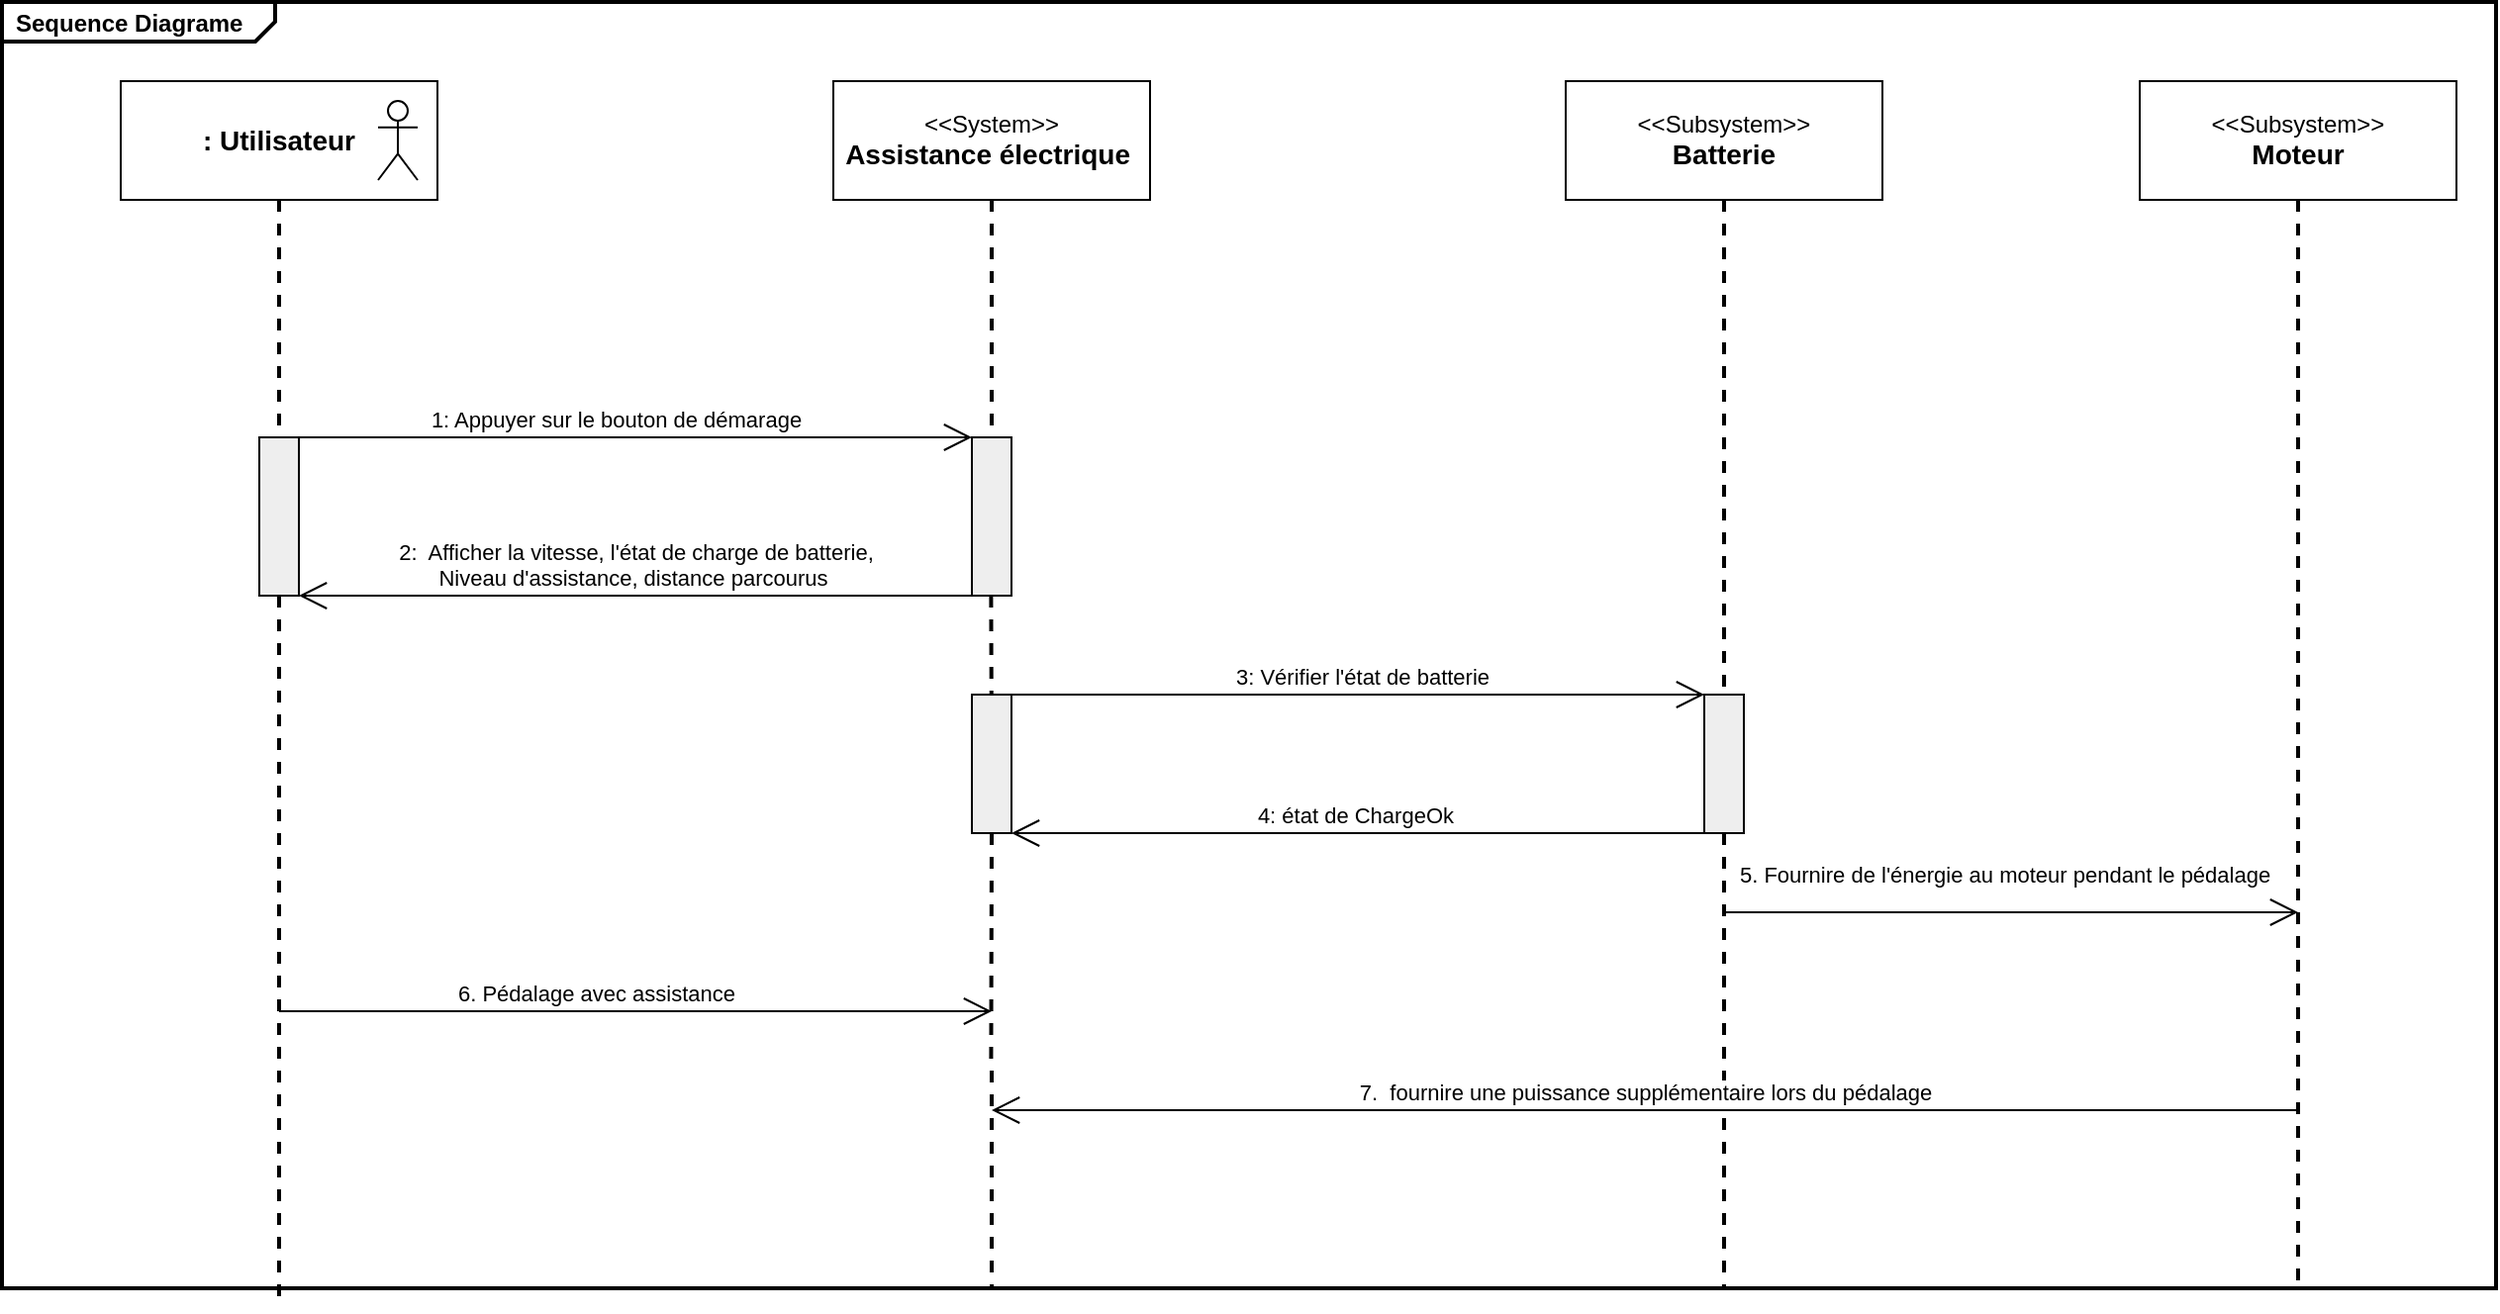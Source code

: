 <mxfile version="22.1.18" type="github">
  <diagram name="Page-1" id="OrSv6cPTH5LckUa_HxwH">
    <mxGraphModel dx="1444" dy="3100" grid="1" gridSize="10" guides="1" tooltips="1" connect="1" arrows="1" fold="1" page="1" pageScale="1" pageWidth="1654" pageHeight="2336" math="0" shadow="0">
      <root>
        <mxCell id="0" />
        <mxCell id="1" parent="0" />
        <mxCell id="ySYXh1dYqC50XZqm5phq-6" value="&lt;p style=&quot;margin:0px;margin-top:4px;margin-left:7px;text-align:left;&quot;&gt;&lt;b&gt;Sequence Diagrame&amp;nbsp;&lt;/b&gt;&lt;/p&gt;" style="html=1;shape=mxgraph.sysml.package;overflow=fill;labelX=138;strokeWidth=2;align=center;fillColor=none;" vertex="1" parent="1">
          <mxGeometry x="90" y="-2290" width="1260" height="650" as="geometry" />
        </mxCell>
        <mxCell id="birgMrSsoCt3yu_jcz52-56" value="2:&amp;nbsp; Afficher la vitesse, l&#39;état de charge de batterie, &lt;br&gt;Niveau d&#39;assistance,&amp;nbsp;distance parcourus&amp;nbsp;" style="edgeStyle=none;html=1;endArrow=open;endSize=12;verticalAlign=bottom;rounded=0;entryX=1;entryY=1;entryDx=0;entryDy=0;exitX=0;exitY=1;exitDx=0;exitDy=0;" parent="1" target="birgMrSsoCt3yu_jcz52-33" edge="1" source="birgMrSsoCt3yu_jcz52-57">
          <mxGeometry width="160" relative="1" as="geometry">
            <mxPoint x="840" y="-1990" as="sourcePoint" />
            <mxPoint x="250" y="-2020" as="targetPoint" />
            <mxPoint as="offset" />
          </mxGeometry>
        </mxCell>
        <mxCell id="birgMrSsoCt3yu_jcz52-1" value="&lt;b&gt;&lt;font style=&quot;font-size: 14px;&quot;&gt;: Utilisateur&lt;/font&gt;&lt;/b&gt;" style="shape=rect;html=1;whiteSpace=wrap;align=center;" parent="1" vertex="1">
          <mxGeometry x="150" y="-2250" width="160" height="60" as="geometry" />
        </mxCell>
        <mxCell id="birgMrSsoCt3yu_jcz52-4" value="" style="edgeStyle=none;html=1;endArrow=none;align=center;verticalAlign=bottom;exitX=0.5;exitY=1;rounded=0;strokeWidth=2;dashed=1;" parent="1" edge="1">
          <mxGeometry x="1" relative="1" as="geometry">
            <mxPoint x="590" y="-1640" as="targetPoint" />
            <mxPoint x="590.0" y="-1750" as="sourcePoint" />
          </mxGeometry>
        </mxCell>
        <mxCell id="birgMrSsoCt3yu_jcz52-5" value="&amp;lt;&amp;lt;Subsystem&amp;gt;&amp;gt;&lt;br&gt;&lt;b&gt;&lt;font style=&quot;font-size: 14px;&quot;&gt;Moteur&lt;/font&gt;&lt;/b&gt;" style="shape=rect;html=1;whiteSpace=wrap;align=center;" parent="1" vertex="1">
          <mxGeometry x="1170" y="-2250" width="160" height="60" as="geometry" />
        </mxCell>
        <mxCell id="birgMrSsoCt3yu_jcz52-6" value="" style="edgeStyle=none;html=1;endArrow=none;align=center;verticalAlign=bottom;exitX=0.5;exitY=1;rounded=0;exitDx=0;exitDy=0;strokeWidth=2;dashed=1;" parent="1" edge="1">
          <mxGeometry x="1" relative="1" as="geometry">
            <mxPoint x="1250" y="-1640" as="targetPoint" />
            <mxPoint x="1250" y="-2190" as="sourcePoint" />
          </mxGeometry>
        </mxCell>
        <mxCell id="birgMrSsoCt3yu_jcz52-7" value="&amp;lt;&amp;lt;Subsystem&amp;gt;&amp;gt;&lt;br&gt;&lt;b&gt;&lt;font style=&quot;font-size: 14px;&quot;&gt;Batterie&lt;/font&gt;&lt;/b&gt;" style="shape=rect;html=1;whiteSpace=wrap;align=center;" parent="1" vertex="1">
          <mxGeometry x="880" y="-2250" width="160" height="60" as="geometry" />
        </mxCell>
        <mxCell id="birgMrSsoCt3yu_jcz52-8" value="" style="edgeStyle=none;html=1;endArrow=none;align=center;verticalAlign=bottom;exitX=0.5;exitY=1;rounded=0;strokeWidth=2;dashed=1;" parent="1" source="birgMrSsoCt3yu_jcz52-69" edge="1">
          <mxGeometry x="1" relative="1" as="geometry">
            <mxPoint x="960" y="-1640" as="targetPoint" />
          </mxGeometry>
        </mxCell>
        <mxCell id="birgMrSsoCt3yu_jcz52-34" value="" style="edgeStyle=none;html=1;endArrow=none;align=center;verticalAlign=bottom;exitX=0.5;exitY=1;rounded=0;strokeWidth=2;dashed=1;" parent="1" source="birgMrSsoCt3yu_jcz52-1" target="birgMrSsoCt3yu_jcz52-33" edge="1">
          <mxGeometry x="1" relative="1" as="geometry">
            <mxPoint x="230" y="-1670" as="targetPoint" />
            <mxPoint x="230" y="-2030" as="sourcePoint" />
          </mxGeometry>
        </mxCell>
        <mxCell id="birgMrSsoCt3yu_jcz52-33" value="" style="shape=rect;html=1;fillColor=#eeeeee;" parent="1" vertex="1">
          <mxGeometry x="220" y="-2070" width="20" height="80" as="geometry" />
        </mxCell>
        <mxCell id="birgMrSsoCt3yu_jcz52-43" value="" style="shape=umlActor;html=1;verticalLabelPosition=bottom;verticalAlign=top;align=center;" parent="1" vertex="1">
          <mxGeometry x="280" y="-2240" width="20" height="40" as="geometry" />
        </mxCell>
        <mxCell id="birgMrSsoCt3yu_jcz52-47" value="&amp;lt;&amp;lt;System&amp;gt;&amp;gt;&lt;br&gt;&lt;b&gt;&lt;font style=&quot;font-size: 14px;&quot;&gt;Assistance électrique&amp;nbsp;&lt;/font&gt;&lt;/b&gt;" style="shape=rect;html=1;whiteSpace=wrap;align=center;" parent="1" vertex="1">
          <mxGeometry x="510" y="-2250" width="160" height="60" as="geometry" />
        </mxCell>
        <mxCell id="birgMrSsoCt3yu_jcz52-54" value="1: Appuyer sur le bouton de démarage" style="edgeStyle=none;html=1;endArrow=open;endSize=12;verticalAlign=bottom;rounded=0;entryX=0;entryY=0;entryDx=0;entryDy=0;" parent="1" target="birgMrSsoCt3yu_jcz52-57" edge="1">
          <mxGeometry x="-0.029" width="160" relative="1" as="geometry">
            <mxPoint x="230" y="-2070" as="sourcePoint" />
            <mxPoint x="840" y="-2070" as="targetPoint" />
            <mxPoint as="offset" />
          </mxGeometry>
        </mxCell>
        <mxCell id="birgMrSsoCt3yu_jcz52-58" value="" style="edgeStyle=none;html=1;endArrow=none;align=center;verticalAlign=bottom;rounded=0;strokeWidth=2;dashed=1;exitX=0.5;exitY=1;exitDx=0;exitDy=0;" parent="1" source="birgMrSsoCt3yu_jcz52-47" target="birgMrSsoCt3yu_jcz52-57" edge="1">
          <mxGeometry x="1" relative="1" as="geometry">
            <mxPoint x="595" y="-1670" as="targetPoint" />
            <mxPoint x="590" y="-2030" as="sourcePoint" />
          </mxGeometry>
        </mxCell>
        <mxCell id="birgMrSsoCt3yu_jcz52-57" value="" style="shape=rect;html=1;fillColor=#eeeeee;" parent="1" vertex="1">
          <mxGeometry x="580" y="-2070" width="20" height="80" as="geometry" />
        </mxCell>
        <mxCell id="birgMrSsoCt3yu_jcz52-59" value="3: Vérifier l&#39;état de batterie" style="edgeStyle=none;html=1;endArrow=open;endSize=12;verticalAlign=bottom;rounded=0;exitX=1;exitY=0;exitDx=0;exitDy=0;entryX=0;entryY=0;entryDx=0;entryDy=0;" parent="1" source="ySYXh1dYqC50XZqm5phq-4" target="birgMrSsoCt3yu_jcz52-69" edge="1">
          <mxGeometry x="0.016" width="160" relative="1" as="geometry">
            <mxPoint x="595" y="-1940" as="sourcePoint" />
            <mxPoint x="750" y="-1940" as="targetPoint" />
            <mxPoint x="-1" as="offset" />
          </mxGeometry>
        </mxCell>
        <mxCell id="birgMrSsoCt3yu_jcz52-60" value="4: état de ChargeOk&amp;nbsp;" style="edgeStyle=none;html=1;endArrow=open;endSize=12;verticalAlign=bottom;rounded=0;entryX=1;entryY=1;entryDx=0;entryDy=0;exitX=0;exitY=1;exitDx=0;exitDy=0;" parent="1" source="birgMrSsoCt3yu_jcz52-69" edge="1">
          <mxGeometry width="160" relative="1" as="geometry">
            <mxPoint x="750" y="-1870" as="sourcePoint" />
            <mxPoint x="600" y="-1870" as="targetPoint" />
            <mxPoint as="offset" />
          </mxGeometry>
        </mxCell>
        <mxCell id="birgMrSsoCt3yu_jcz52-65" value="" style="edgeStyle=none;html=1;endArrow=none;align=center;verticalAlign=bottom;exitX=0.5;exitY=1;rounded=0;strokeWidth=2;dashed=1;" parent="1" source="birgMrSsoCt3yu_jcz52-33" edge="1">
          <mxGeometry x="1" relative="1" as="geometry">
            <mxPoint x="230" y="-1630" as="targetPoint" />
            <mxPoint x="230" y="-1880" as="sourcePoint" />
          </mxGeometry>
        </mxCell>
        <mxCell id="birgMrSsoCt3yu_jcz52-66" value="6. Pédalage avec assistance" style="edgeStyle=none;html=1;endArrow=open;endSize=12;verticalAlign=bottom;rounded=0;" parent="1" edge="1">
          <mxGeometry x="-0.111" width="160" relative="1" as="geometry">
            <mxPoint x="230" y="-1780" as="sourcePoint" />
            <mxPoint x="590" y="-1780" as="targetPoint" />
            <mxPoint as="offset" />
          </mxGeometry>
        </mxCell>
        <mxCell id="birgMrSsoCt3yu_jcz52-68" value="&amp;nbsp;5. Fournire de l&#39;énergie au moteur pendant le pédalage" style="edgeStyle=none;html=1;endArrow=open;endSize=12;verticalAlign=bottom;rounded=0;" parent="1" edge="1">
          <mxGeometry x="-0.035" y="10" width="160" relative="1" as="geometry">
            <mxPoint x="960" y="-1830" as="sourcePoint" />
            <mxPoint x="1250" y="-1830" as="targetPoint" />
            <mxPoint as="offset" />
          </mxGeometry>
        </mxCell>
        <mxCell id="birgMrSsoCt3yu_jcz52-70" value="" style="edgeStyle=none;html=1;endArrow=none;align=center;verticalAlign=bottom;exitX=0.5;exitY=1;rounded=0;strokeWidth=2;dashed=1;" parent="1" source="birgMrSsoCt3yu_jcz52-7" target="birgMrSsoCt3yu_jcz52-69" edge="1">
          <mxGeometry x="1" relative="1" as="geometry">
            <mxPoint x="960" y="-1750" as="targetPoint" />
            <mxPoint x="960" y="-2190" as="sourcePoint" />
          </mxGeometry>
        </mxCell>
        <mxCell id="birgMrSsoCt3yu_jcz52-69" value="" style="shape=rect;html=1;fillColor=#eeeeee;" parent="1" vertex="1">
          <mxGeometry x="950" y="-1940" width="20" height="70" as="geometry" />
        </mxCell>
        <mxCell id="birgMrSsoCt3yu_jcz52-71" value="7.&amp;nbsp;&amp;nbsp;fournire une puissance supplémentaire lors du pédalage" style="edgeStyle=none;html=1;endArrow=open;endSize=12;verticalAlign=bottom;rounded=0;" parent="1" edge="1">
          <mxGeometry x="0.001" width="160" relative="1" as="geometry">
            <mxPoint x="1250" y="-1730" as="sourcePoint" />
            <mxPoint x="590" y="-1730" as="targetPoint" />
            <mxPoint as="offset" />
          </mxGeometry>
        </mxCell>
        <mxCell id="ySYXh1dYqC50XZqm5phq-2" value="" style="edgeStyle=none;html=1;endArrow=none;align=center;verticalAlign=bottom;exitX=0.5;exitY=1;rounded=0;strokeWidth=2;dashed=1;" edge="1" parent="1" source="ySYXh1dYqC50XZqm5phq-4">
          <mxGeometry x="1" relative="1" as="geometry">
            <mxPoint x="589.7" y="-1750" as="targetPoint" />
            <mxPoint x="589.7" y="-1990" as="sourcePoint" />
          </mxGeometry>
        </mxCell>
        <mxCell id="ySYXh1dYqC50XZqm5phq-5" value="" style="edgeStyle=none;html=1;endArrow=none;align=center;verticalAlign=bottom;exitX=0.5;exitY=1;rounded=0;strokeWidth=2;dashed=1;" edge="1" parent="1" target="ySYXh1dYqC50XZqm5phq-4">
          <mxGeometry x="1" relative="1" as="geometry">
            <mxPoint x="589.7" y="-1750" as="targetPoint" />
            <mxPoint x="589.7" y="-1990" as="sourcePoint" />
          </mxGeometry>
        </mxCell>
        <mxCell id="ySYXh1dYqC50XZqm5phq-4" value="" style="shape=rect;html=1;fillColor=#eeeeee;" vertex="1" parent="1">
          <mxGeometry x="580" y="-1940" width="20" height="70" as="geometry" />
        </mxCell>
      </root>
    </mxGraphModel>
  </diagram>
</mxfile>

